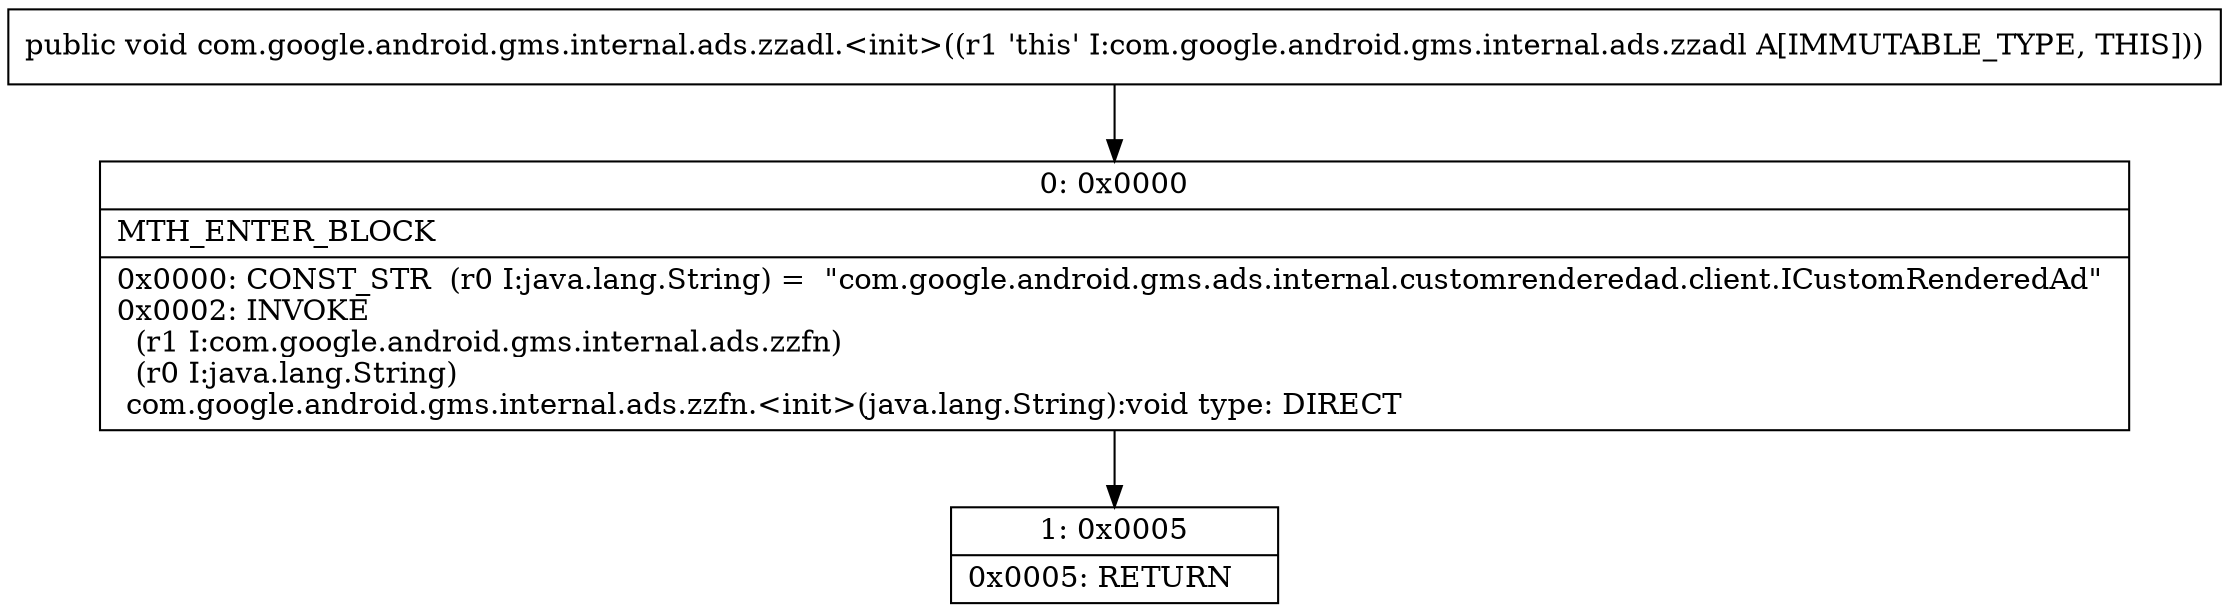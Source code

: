 digraph "CFG forcom.google.android.gms.internal.ads.zzadl.\<init\>()V" {
Node_0 [shape=record,label="{0\:\ 0x0000|MTH_ENTER_BLOCK\l|0x0000: CONST_STR  (r0 I:java.lang.String) =  \"com.google.android.gms.ads.internal.customrenderedad.client.ICustomRenderedAd\" \l0x0002: INVOKE  \l  (r1 I:com.google.android.gms.internal.ads.zzfn)\l  (r0 I:java.lang.String)\l com.google.android.gms.internal.ads.zzfn.\<init\>(java.lang.String):void type: DIRECT \l}"];
Node_1 [shape=record,label="{1\:\ 0x0005|0x0005: RETURN   \l}"];
MethodNode[shape=record,label="{public void com.google.android.gms.internal.ads.zzadl.\<init\>((r1 'this' I:com.google.android.gms.internal.ads.zzadl A[IMMUTABLE_TYPE, THIS])) }"];
MethodNode -> Node_0;
Node_0 -> Node_1;
}

